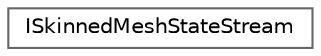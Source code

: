 digraph "Graphical Class Hierarchy"
{
 // INTERACTIVE_SVG=YES
 // LATEX_PDF_SIZE
  bgcolor="transparent";
  edge [fontname=Helvetica,fontsize=10,labelfontname=Helvetica,labelfontsize=10];
  node [fontname=Helvetica,fontsize=10,shape=box,height=0.2,width=0.4];
  rankdir="LR";
  Node0 [id="Node000000",label="ISkinnedMeshStateStream",height=0.2,width=0.4,color="grey40", fillcolor="white", style="filled",URL="$d5/d69/classISkinnedMeshStateStream.html",tooltip=" "];
}
